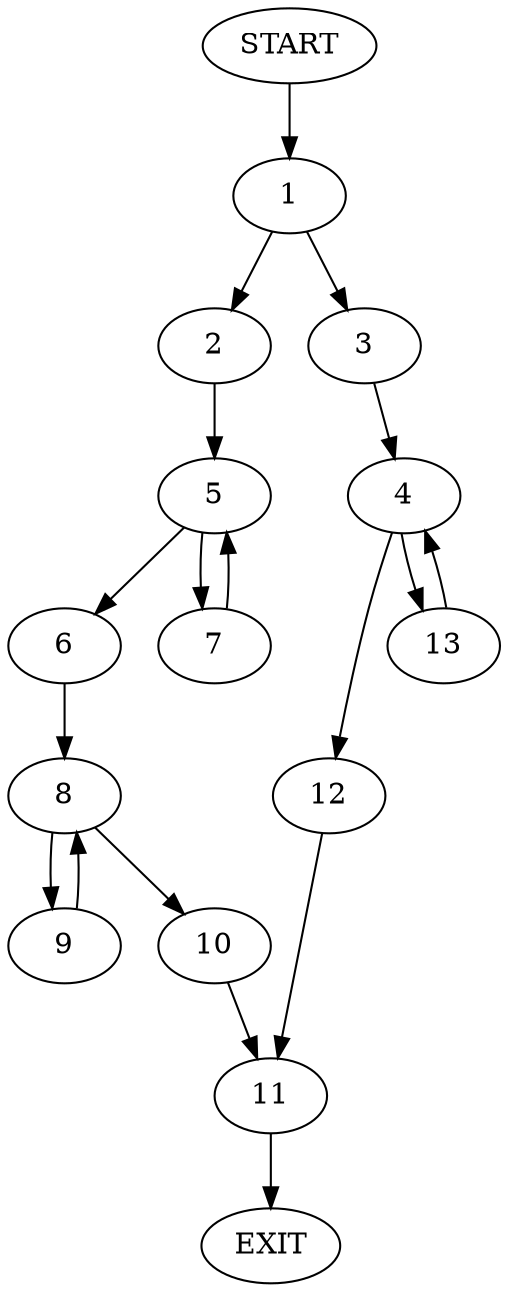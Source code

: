 digraph {
0 [label="START"]
14 [label="EXIT"]
0 -> 1
1 -> 2
1 -> 3
3 -> 4
2 -> 5
5 -> 6
5 -> 7
7 -> 5
6 -> 8
8 -> 9
8 -> 10
10 -> 11
9 -> 8
11 -> 14
4 -> 12
4 -> 13
13 -> 4
12 -> 11
}
